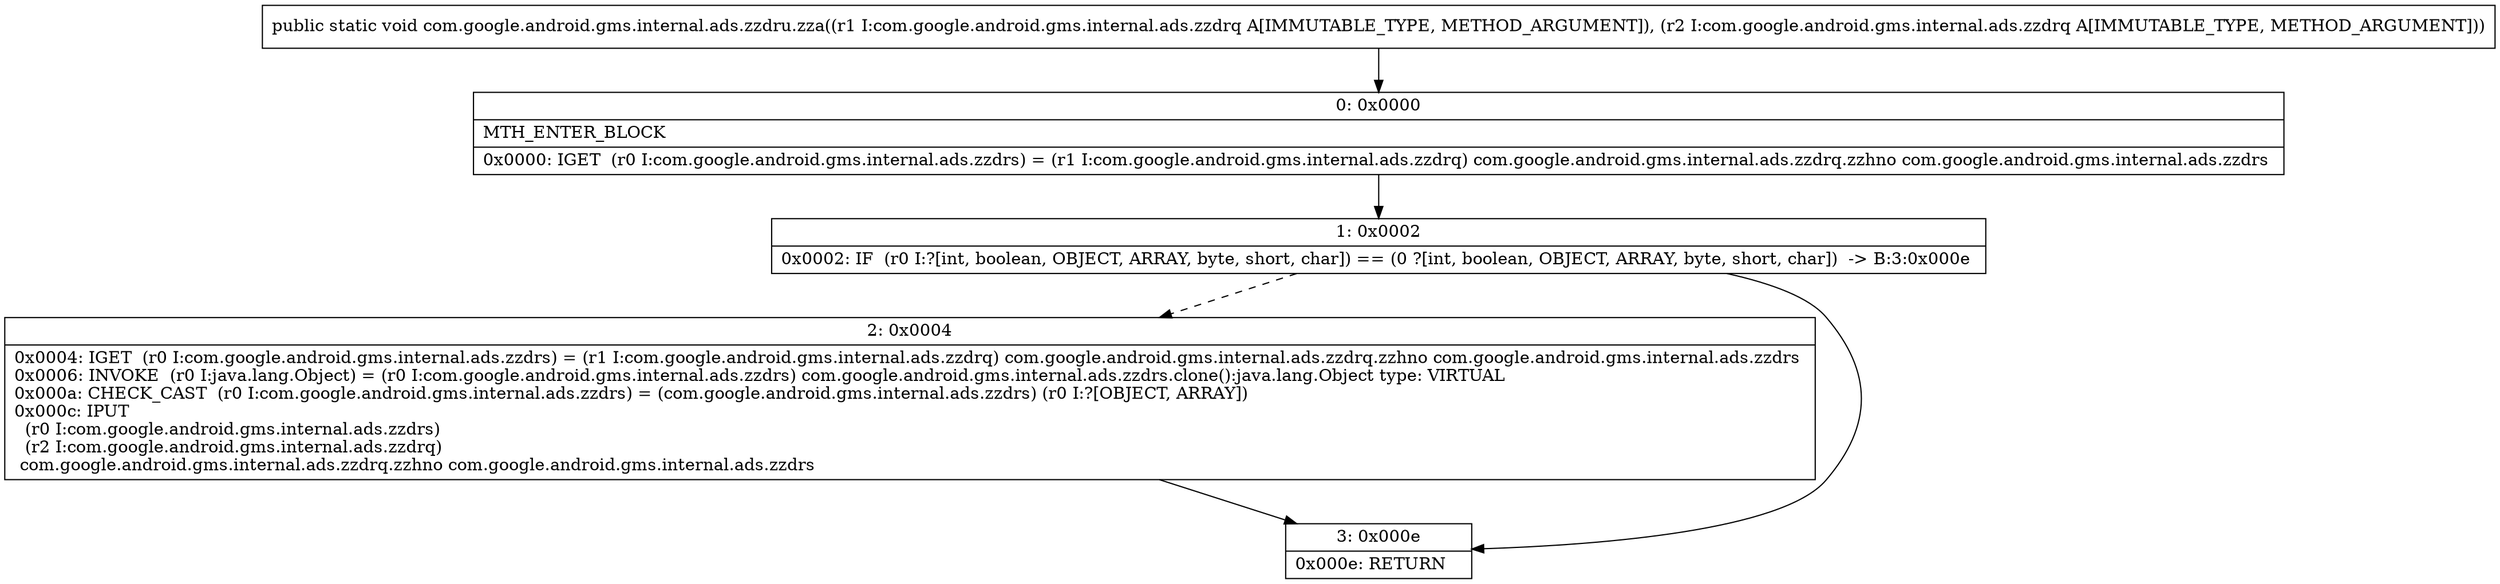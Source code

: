 digraph "CFG forcom.google.android.gms.internal.ads.zzdru.zza(Lcom\/google\/android\/gms\/internal\/ads\/zzdrq;Lcom\/google\/android\/gms\/internal\/ads\/zzdrq;)V" {
Node_0 [shape=record,label="{0\:\ 0x0000|MTH_ENTER_BLOCK\l|0x0000: IGET  (r0 I:com.google.android.gms.internal.ads.zzdrs) = (r1 I:com.google.android.gms.internal.ads.zzdrq) com.google.android.gms.internal.ads.zzdrq.zzhno com.google.android.gms.internal.ads.zzdrs \l}"];
Node_1 [shape=record,label="{1\:\ 0x0002|0x0002: IF  (r0 I:?[int, boolean, OBJECT, ARRAY, byte, short, char]) == (0 ?[int, boolean, OBJECT, ARRAY, byte, short, char])  \-\> B:3:0x000e \l}"];
Node_2 [shape=record,label="{2\:\ 0x0004|0x0004: IGET  (r0 I:com.google.android.gms.internal.ads.zzdrs) = (r1 I:com.google.android.gms.internal.ads.zzdrq) com.google.android.gms.internal.ads.zzdrq.zzhno com.google.android.gms.internal.ads.zzdrs \l0x0006: INVOKE  (r0 I:java.lang.Object) = (r0 I:com.google.android.gms.internal.ads.zzdrs) com.google.android.gms.internal.ads.zzdrs.clone():java.lang.Object type: VIRTUAL \l0x000a: CHECK_CAST  (r0 I:com.google.android.gms.internal.ads.zzdrs) = (com.google.android.gms.internal.ads.zzdrs) (r0 I:?[OBJECT, ARRAY]) \l0x000c: IPUT  \l  (r0 I:com.google.android.gms.internal.ads.zzdrs)\l  (r2 I:com.google.android.gms.internal.ads.zzdrq)\l com.google.android.gms.internal.ads.zzdrq.zzhno com.google.android.gms.internal.ads.zzdrs \l}"];
Node_3 [shape=record,label="{3\:\ 0x000e|0x000e: RETURN   \l}"];
MethodNode[shape=record,label="{public static void com.google.android.gms.internal.ads.zzdru.zza((r1 I:com.google.android.gms.internal.ads.zzdrq A[IMMUTABLE_TYPE, METHOD_ARGUMENT]), (r2 I:com.google.android.gms.internal.ads.zzdrq A[IMMUTABLE_TYPE, METHOD_ARGUMENT])) }"];
MethodNode -> Node_0;
Node_0 -> Node_1;
Node_1 -> Node_2[style=dashed];
Node_1 -> Node_3;
Node_2 -> Node_3;
}

